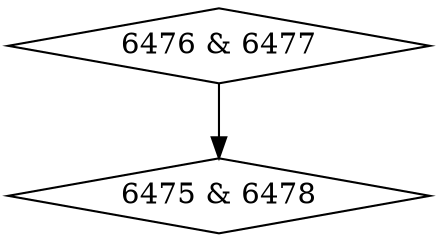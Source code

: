 digraph {
0 [label = "6475 & 6478", shape = diamond];
1 [label = "6476 & 6477", shape = diamond];
1->0;
}
